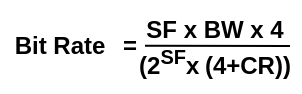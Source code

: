 <mxfile version="24.2.7" type="github">
  <diagram name="Page-1" id="NR9vyCZnjw5Osg5Y4vlq">
    <mxGraphModel dx="326" dy="192" grid="1" gridSize="10" guides="1" tooltips="1" connect="1" arrows="1" fold="1" page="1" pageScale="1" pageWidth="850" pageHeight="1100" math="0" shadow="0">
      <root>
        <mxCell id="0" />
        <mxCell id="1" parent="0" />
        <mxCell id="tJXGtoT51I1ED0eVe0Ce-7" value="" style="group" vertex="1" connectable="0" parent="1">
          <mxGeometry x="190" y="120" width="150" height="46" as="geometry" />
        </mxCell>
        <mxCell id="tJXGtoT51I1ED0eVe0Ce-1" value="Bit Rate" style="text;html=1;align=center;verticalAlign=middle;whiteSpace=wrap;rounded=0;fontStyle=1" vertex="1" parent="tJXGtoT51I1ED0eVe0Ce-7">
          <mxGeometry y="8" width="60" height="30" as="geometry" />
        </mxCell>
        <mxCell id="tJXGtoT51I1ED0eVe0Ce-2" value="=" style="text;html=1;align=center;verticalAlign=middle;whiteSpace=wrap;rounded=0;fontStyle=1" vertex="1" parent="tJXGtoT51I1ED0eVe0Ce-7">
          <mxGeometry x="35" y="8" width="60" height="30" as="geometry" />
        </mxCell>
        <mxCell id="tJXGtoT51I1ED0eVe0Ce-3" value="SF x BW x 4" style="text;html=1;align=center;verticalAlign=middle;whiteSpace=wrap;rounded=0;fontStyle=1" vertex="1" parent="tJXGtoT51I1ED0eVe0Ce-7">
          <mxGeometry x="70" width="75" height="30" as="geometry" />
        </mxCell>
        <mxCell id="tJXGtoT51I1ED0eVe0Ce-4" value="" style="endArrow=none;html=1;rounded=0;fontStyle=1" edge="1" parent="tJXGtoT51I1ED0eVe0Ce-7">
          <mxGeometry width="50" height="50" relative="1" as="geometry">
            <mxPoint x="72.5" y="22.87" as="sourcePoint" />
            <mxPoint x="145" y="23" as="targetPoint" />
          </mxGeometry>
        </mxCell>
        <mxCell id="tJXGtoT51I1ED0eVe0Ce-5" value="(2&lt;sup&gt;SF&lt;/sup&gt;&lt;font style=&quot;font-size: 12px;&quot;&gt;x&lt;/font&gt;&lt;span style=&quot;font-size: 10px;&quot;&gt; &lt;/span&gt;&lt;font style=&quot;font-size: 12px;&quot;&gt;(&lt;/font&gt;&lt;font style=&quot;font-size: 12px;&quot;&gt;4+CR&lt;/font&gt;&lt;font style=&quot;font-size: 12px;&quot;&gt;)&lt;/font&gt;)" style="text;html=1;align=center;verticalAlign=middle;whiteSpace=wrap;rounded=0;fontStyle=1" vertex="1" parent="tJXGtoT51I1ED0eVe0Ce-7">
          <mxGeometry x="65" y="16" width="85" height="30" as="geometry" />
        </mxCell>
      </root>
    </mxGraphModel>
  </diagram>
</mxfile>
